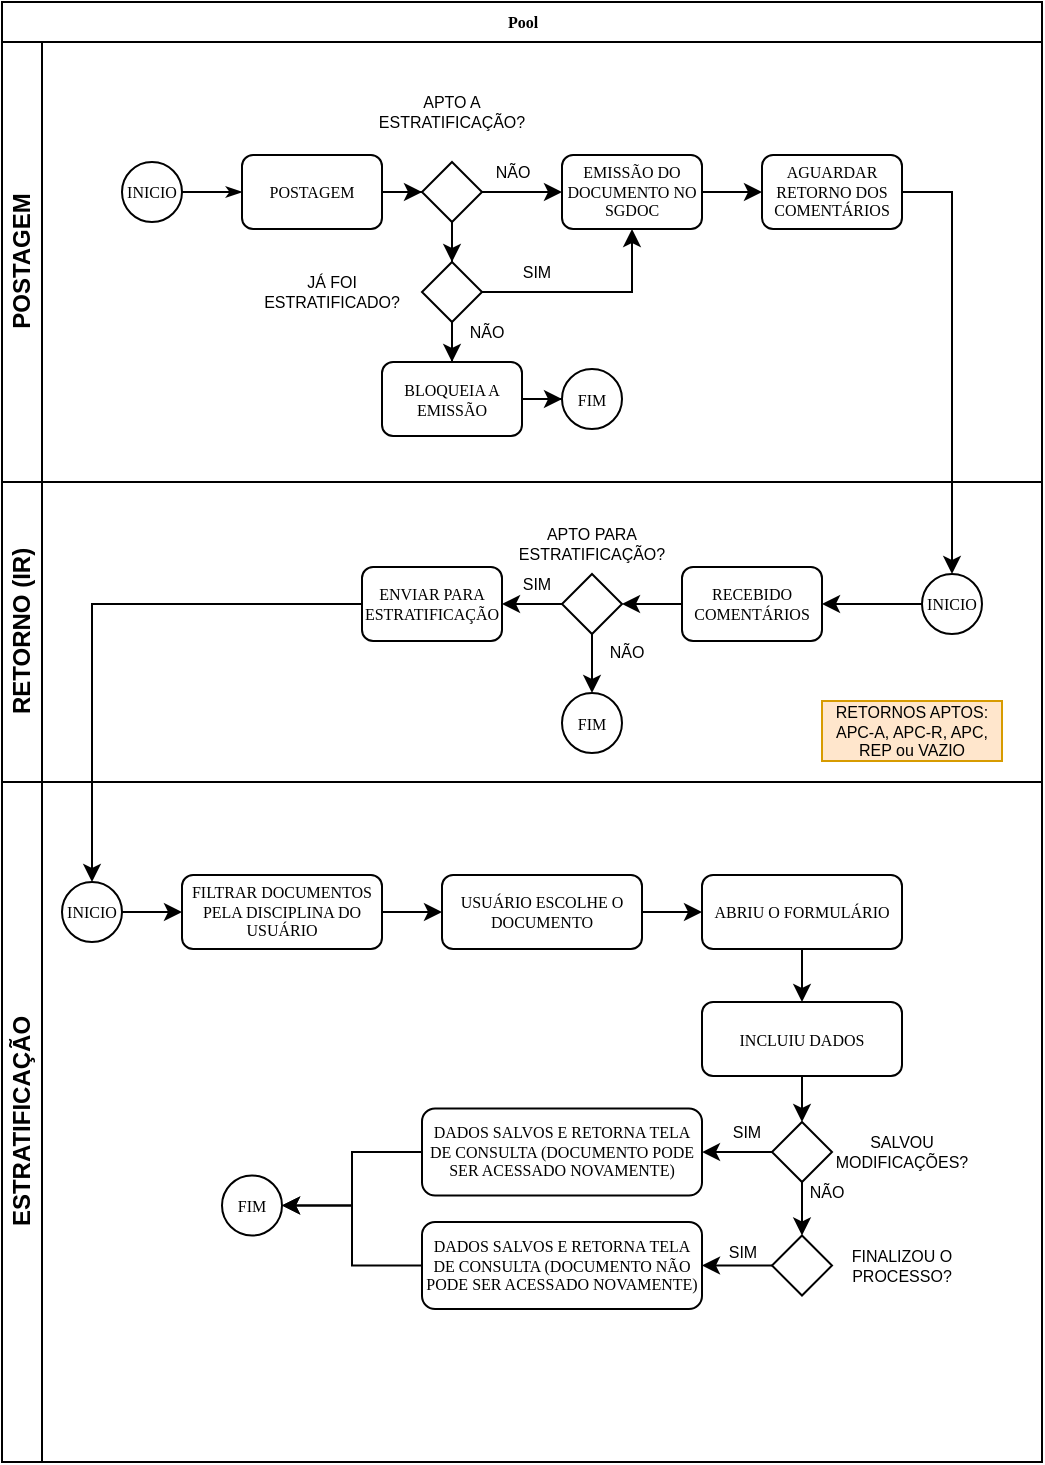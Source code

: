 <mxfile version="16.2.6" type="github">
  <diagram name="Page-1" id="c7488fd3-1785-93aa-aadb-54a6760d102a">
    <mxGraphModel dx="813" dy="403" grid="1" gridSize="10" guides="1" tooltips="1" connect="1" arrows="1" fold="1" page="1" pageScale="1" pageWidth="1100" pageHeight="850" background="none" math="0" shadow="0">
      <root>
        <mxCell id="0" />
        <mxCell id="1" parent="0" />
        <mxCell id="2b4e8129b02d487f-1" value="Pool" style="swimlane;html=1;childLayout=stackLayout;horizontal=1;startSize=20;horizontalStack=0;rounded=0;shadow=0;labelBackgroundColor=none;strokeWidth=1;fontFamily=Verdana;fontSize=8;align=center;" parent="1" vertex="1">
          <mxGeometry x="180" y="70" width="520" height="730" as="geometry" />
        </mxCell>
        <mxCell id="2b4e8129b02d487f-2" value="POSTAGEM" style="swimlane;html=1;startSize=20;horizontal=0;" parent="2b4e8129b02d487f-1" vertex="1">
          <mxGeometry y="20" width="520" height="220" as="geometry" />
        </mxCell>
        <mxCell id="2b4e8129b02d487f-18" style="edgeStyle=orthogonalEdgeStyle;rounded=0;html=1;labelBackgroundColor=none;startArrow=none;startFill=0;startSize=5;endArrow=classicThin;endFill=1;endSize=5;jettySize=auto;orthogonalLoop=1;strokeWidth=1;fontFamily=Verdana;fontSize=8" parent="2b4e8129b02d487f-2" source="2b4e8129b02d487f-5" target="2b4e8129b02d487f-6" edge="1">
          <mxGeometry relative="1" as="geometry" />
        </mxCell>
        <mxCell id="2b4e8129b02d487f-5" value="INICIO" style="ellipse;whiteSpace=wrap;html=1;rounded=0;shadow=0;labelBackgroundColor=none;strokeWidth=1;fontFamily=Verdana;fontSize=8;align=center;" parent="2b4e8129b02d487f-2" vertex="1">
          <mxGeometry x="60" y="60" width="30" height="30" as="geometry" />
        </mxCell>
        <mxCell id="T-Puzlkc1vOkmOLDIKV1-2" value="" style="edgeStyle=orthogonalEdgeStyle;rounded=0;orthogonalLoop=1;jettySize=auto;html=1;" edge="1" parent="2b4e8129b02d487f-2" source="2b4e8129b02d487f-6" target="T-Puzlkc1vOkmOLDIKV1-1">
          <mxGeometry relative="1" as="geometry" />
        </mxCell>
        <mxCell id="2b4e8129b02d487f-6" value="POSTAGEM" style="rounded=1;whiteSpace=wrap;html=1;shadow=0;labelBackgroundColor=none;strokeWidth=1;fontFamily=Verdana;fontSize=8;align=center;" parent="2b4e8129b02d487f-2" vertex="1">
          <mxGeometry x="120" y="56.5" width="70" height="37" as="geometry" />
        </mxCell>
        <mxCell id="T-Puzlkc1vOkmOLDIKV1-10" value="" style="edgeStyle=orthogonalEdgeStyle;rounded=0;orthogonalLoop=1;jettySize=auto;html=1;fontSize=8;entryX=0;entryY=0.5;entryDx=0;entryDy=0;" edge="1" parent="2b4e8129b02d487f-2" source="2b4e8129b02d487f-9">
          <mxGeometry relative="1" as="geometry">
            <mxPoint x="380.0" y="75" as="targetPoint" />
          </mxGeometry>
        </mxCell>
        <mxCell id="2b4e8129b02d487f-9" value="EMISSÃO DO DOCUMENTO NO SGDOC" style="rounded=1;whiteSpace=wrap;html=1;shadow=0;labelBackgroundColor=none;strokeWidth=1;fontFamily=Verdana;fontSize=8;align=center;" parent="2b4e8129b02d487f-2" vertex="1">
          <mxGeometry x="280" y="56.5" width="70" height="37" as="geometry" />
        </mxCell>
        <mxCell id="T-Puzlkc1vOkmOLDIKV1-7" value="" style="edgeStyle=orthogonalEdgeStyle;rounded=0;orthogonalLoop=1;jettySize=auto;html=1;fontSize=8;" edge="1" parent="2b4e8129b02d487f-2" source="T-Puzlkc1vOkmOLDIKV1-1" target="2b4e8129b02d487f-9">
          <mxGeometry relative="1" as="geometry" />
        </mxCell>
        <mxCell id="T-Puzlkc1vOkmOLDIKV1-1" value="" style="strokeWidth=1;html=1;shape=mxgraph.flowchart.decision;whiteSpace=wrap;rounded=1;shadow=0;labelBackgroundColor=none;fontFamily=Verdana;fontSize=8;align=center;" vertex="1" parent="2b4e8129b02d487f-2">
          <mxGeometry x="210" y="60.0" width="30" height="30" as="geometry" />
        </mxCell>
        <mxCell id="T-Puzlkc1vOkmOLDIKV1-3" value="APTO A ESTRATIFICAÇÃO?" style="text;html=1;strokeColor=none;fillColor=none;align=center;verticalAlign=middle;whiteSpace=wrap;rounded=0;fontSize=8;" vertex="1" parent="2b4e8129b02d487f-2">
          <mxGeometry x="195" y="20" width="60" height="30" as="geometry" />
        </mxCell>
        <mxCell id="T-Puzlkc1vOkmOLDIKV1-13" style="edgeStyle=orthogonalEdgeStyle;rounded=0;orthogonalLoop=1;jettySize=auto;html=1;entryX=0.5;entryY=1;entryDx=0;entryDy=0;fontSize=8;" edge="1" parent="2b4e8129b02d487f-2" source="T-Puzlkc1vOkmOLDIKV1-4" target="2b4e8129b02d487f-9">
          <mxGeometry relative="1" as="geometry" />
        </mxCell>
        <mxCell id="T-Puzlkc1vOkmOLDIKV1-16" value="" style="edgeStyle=orthogonalEdgeStyle;rounded=0;orthogonalLoop=1;jettySize=auto;html=1;fontSize=8;" edge="1" parent="2b4e8129b02d487f-2" source="T-Puzlkc1vOkmOLDIKV1-4" target="T-Puzlkc1vOkmOLDIKV1-15">
          <mxGeometry relative="1" as="geometry" />
        </mxCell>
        <mxCell id="T-Puzlkc1vOkmOLDIKV1-4" value="" style="strokeWidth=1;html=1;shape=mxgraph.flowchart.decision;whiteSpace=wrap;rounded=1;shadow=0;labelBackgroundColor=none;fontFamily=Verdana;fontSize=8;align=center;" vertex="1" parent="2b4e8129b02d487f-2">
          <mxGeometry x="210" y="110.0" width="30" height="30" as="geometry" />
        </mxCell>
        <mxCell id="T-Puzlkc1vOkmOLDIKV1-5" value="" style="edgeStyle=orthogonalEdgeStyle;rounded=0;orthogonalLoop=1;jettySize=auto;html=1;fontSize=8;" edge="1" parent="2b4e8129b02d487f-2" source="T-Puzlkc1vOkmOLDIKV1-1" target="T-Puzlkc1vOkmOLDIKV1-4">
          <mxGeometry relative="1" as="geometry" />
        </mxCell>
        <mxCell id="T-Puzlkc1vOkmOLDIKV1-6" value="JÁ FOI ESTRATIFICADO?" style="text;html=1;strokeColor=none;fillColor=none;align=center;verticalAlign=middle;whiteSpace=wrap;rounded=0;fontSize=8;" vertex="1" parent="2b4e8129b02d487f-2">
          <mxGeometry x="135" y="110" width="60" height="30" as="geometry" />
        </mxCell>
        <mxCell id="T-Puzlkc1vOkmOLDIKV1-12" value="NÃO" style="text;html=1;strokeColor=none;fillColor=none;align=center;verticalAlign=middle;whiteSpace=wrap;rounded=0;fontSize=8;" vertex="1" parent="2b4e8129b02d487f-2">
          <mxGeometry x="243" y="60" width="25" height="10" as="geometry" />
        </mxCell>
        <mxCell id="T-Puzlkc1vOkmOLDIKV1-14" value="SIM" style="text;html=1;strokeColor=none;fillColor=none;align=center;verticalAlign=middle;whiteSpace=wrap;rounded=0;fontSize=8;" vertex="1" parent="2b4e8129b02d487f-2">
          <mxGeometry x="255" y="110" width="25" height="10" as="geometry" />
        </mxCell>
        <mxCell id="T-Puzlkc1vOkmOLDIKV1-19" value="" style="edgeStyle=orthogonalEdgeStyle;rounded=0;orthogonalLoop=1;jettySize=auto;html=1;fontSize=8;" edge="1" parent="2b4e8129b02d487f-2" source="T-Puzlkc1vOkmOLDIKV1-15" target="T-Puzlkc1vOkmOLDIKV1-18">
          <mxGeometry relative="1" as="geometry" />
        </mxCell>
        <mxCell id="T-Puzlkc1vOkmOLDIKV1-15" value="BLOQUEIA A EMISSÃO" style="rounded=1;whiteSpace=wrap;html=1;shadow=0;labelBackgroundColor=none;strokeWidth=1;fontFamily=Verdana;fontSize=8;align=center;" vertex="1" parent="2b4e8129b02d487f-2">
          <mxGeometry x="190" y="160.0" width="70" height="37" as="geometry" />
        </mxCell>
        <mxCell id="T-Puzlkc1vOkmOLDIKV1-18" value="FIM" style="ellipse;whiteSpace=wrap;html=1;rounded=0;shadow=0;labelBackgroundColor=none;strokeWidth=1;fontFamily=Verdana;fontSize=8;align=center;" vertex="1" parent="2b4e8129b02d487f-2">
          <mxGeometry x="280" y="163.5" width="30" height="30" as="geometry" />
        </mxCell>
        <mxCell id="T-Puzlkc1vOkmOLDIKV1-20" value="NÃO" style="text;html=1;strokeColor=none;fillColor=none;align=center;verticalAlign=middle;whiteSpace=wrap;rounded=0;fontSize=8;" vertex="1" parent="2b4e8129b02d487f-2">
          <mxGeometry x="230" y="140" width="25" height="10" as="geometry" />
        </mxCell>
        <mxCell id="T-Puzlkc1vOkmOLDIKV1-23" value="AGUARDAR RETORNO DOS COMENTÁRIOS" style="rounded=1;whiteSpace=wrap;html=1;shadow=0;labelBackgroundColor=none;strokeWidth=1;fontFamily=Verdana;fontSize=8;align=center;" vertex="1" parent="2b4e8129b02d487f-2">
          <mxGeometry x="380" y="56.5" width="70" height="37" as="geometry" />
        </mxCell>
        <mxCell id="2b4e8129b02d487f-3" value="RETORNO (IR)" style="swimlane;html=1;startSize=20;horizontal=0;" parent="2b4e8129b02d487f-1" vertex="1">
          <mxGeometry y="240" width="520" height="150" as="geometry" />
        </mxCell>
        <mxCell id="T-Puzlkc1vOkmOLDIKV1-28" value="" style="edgeStyle=orthogonalEdgeStyle;rounded=0;orthogonalLoop=1;jettySize=auto;html=1;fontSize=8;" edge="1" parent="2b4e8129b02d487f-3" source="2b4e8129b02d487f-12" target="2b4e8129b02d487f-13">
          <mxGeometry relative="1" as="geometry" />
        </mxCell>
        <mxCell id="2b4e8129b02d487f-12" value="RECEBIDO COMENTÁRIOS" style="rounded=1;whiteSpace=wrap;html=1;shadow=0;labelBackgroundColor=none;strokeWidth=1;fontFamily=Verdana;fontSize=8;align=center;" parent="2b4e8129b02d487f-3" vertex="1">
          <mxGeometry x="340" y="42.5" width="70" height="37" as="geometry" />
        </mxCell>
        <mxCell id="T-Puzlkc1vOkmOLDIKV1-34" value="" style="edgeStyle=orthogonalEdgeStyle;rounded=0;orthogonalLoop=1;jettySize=auto;html=1;fontSize=8;" edge="1" parent="2b4e8129b02d487f-3" source="2b4e8129b02d487f-13" target="T-Puzlkc1vOkmOLDIKV1-33">
          <mxGeometry relative="1" as="geometry" />
        </mxCell>
        <mxCell id="T-Puzlkc1vOkmOLDIKV1-37" value="" style="edgeStyle=orthogonalEdgeStyle;rounded=0;orthogonalLoop=1;jettySize=auto;html=1;fontSize=8;" edge="1" parent="2b4e8129b02d487f-3" source="2b4e8129b02d487f-13">
          <mxGeometry relative="1" as="geometry">
            <mxPoint x="295" y="105.5" as="targetPoint" />
          </mxGeometry>
        </mxCell>
        <mxCell id="2b4e8129b02d487f-13" value="" style="strokeWidth=1;html=1;shape=mxgraph.flowchart.decision;whiteSpace=wrap;rounded=1;shadow=0;labelBackgroundColor=none;fontFamily=Verdana;fontSize=8;align=center;" parent="2b4e8129b02d487f-3" vertex="1">
          <mxGeometry x="280" y="46.0" width="30" height="30" as="geometry" />
        </mxCell>
        <mxCell id="T-Puzlkc1vOkmOLDIKV1-27" value="" style="edgeStyle=orthogonalEdgeStyle;rounded=0;orthogonalLoop=1;jettySize=auto;html=1;fontSize=8;" edge="1" parent="2b4e8129b02d487f-3" source="T-Puzlkc1vOkmOLDIKV1-25" target="2b4e8129b02d487f-12">
          <mxGeometry relative="1" as="geometry" />
        </mxCell>
        <mxCell id="T-Puzlkc1vOkmOLDIKV1-25" value="INICIO" style="ellipse;whiteSpace=wrap;html=1;rounded=0;shadow=0;labelBackgroundColor=none;strokeWidth=1;fontFamily=Verdana;fontSize=8;align=center;" vertex="1" parent="2b4e8129b02d487f-3">
          <mxGeometry x="460" y="46" width="30" height="30" as="geometry" />
        </mxCell>
        <mxCell id="T-Puzlkc1vOkmOLDIKV1-29" value="APTO PARA ESTRATIFICAÇÃO?" style="text;html=1;strokeColor=none;fillColor=none;align=center;verticalAlign=middle;whiteSpace=wrap;rounded=0;fontSize=8;" vertex="1" parent="2b4e8129b02d487f-3">
          <mxGeometry x="265" y="16" width="60" height="30" as="geometry" />
        </mxCell>
        <mxCell id="T-Puzlkc1vOkmOLDIKV1-30" value="RETORNOS APTOS: APC-A, APC-R, APC, REP ou VAZIO" style="text;html=1;strokeColor=#d79b00;fillColor=#ffe6cc;align=center;verticalAlign=middle;whiteSpace=wrap;rounded=0;fontSize=8;" vertex="1" parent="2b4e8129b02d487f-3">
          <mxGeometry x="410" y="109.5" width="90" height="30" as="geometry" />
        </mxCell>
        <mxCell id="T-Puzlkc1vOkmOLDIKV1-33" value="ENVIAR PARA ESTRATIFICAÇÃO" style="rounded=1;whiteSpace=wrap;html=1;shadow=0;labelBackgroundColor=none;strokeWidth=1;fontFamily=Verdana;fontSize=8;align=center;" vertex="1" parent="2b4e8129b02d487f-3">
          <mxGeometry x="180" y="42.5" width="70" height="37" as="geometry" />
        </mxCell>
        <mxCell id="T-Puzlkc1vOkmOLDIKV1-35" value="SIM" style="text;html=1;strokeColor=none;fillColor=none;align=center;verticalAlign=middle;whiteSpace=wrap;rounded=0;fontSize=8;" vertex="1" parent="2b4e8129b02d487f-3">
          <mxGeometry x="255" y="46" width="25" height="10" as="geometry" />
        </mxCell>
        <mxCell id="T-Puzlkc1vOkmOLDIKV1-38" value="FIM" style="ellipse;whiteSpace=wrap;html=1;rounded=0;shadow=0;labelBackgroundColor=none;strokeWidth=1;fontFamily=Verdana;fontSize=8;align=center;" vertex="1" parent="2b4e8129b02d487f-3">
          <mxGeometry x="280" y="105.5" width="30" height="30" as="geometry" />
        </mxCell>
        <mxCell id="T-Puzlkc1vOkmOLDIKV1-39" value="NÃO" style="text;html=1;strokeColor=none;fillColor=none;align=center;verticalAlign=middle;whiteSpace=wrap;rounded=0;fontSize=8;" vertex="1" parent="2b4e8129b02d487f-3">
          <mxGeometry x="300" y="79.5" width="25" height="10" as="geometry" />
        </mxCell>
        <mxCell id="T-Puzlkc1vOkmOLDIKV1-26" style="edgeStyle=orthogonalEdgeStyle;rounded=0;orthogonalLoop=1;jettySize=auto;html=1;entryX=0.5;entryY=0;entryDx=0;entryDy=0;fontSize=8;" edge="1" parent="2b4e8129b02d487f-1" source="T-Puzlkc1vOkmOLDIKV1-23" target="T-Puzlkc1vOkmOLDIKV1-25">
          <mxGeometry relative="1" as="geometry" />
        </mxCell>
        <mxCell id="T-Puzlkc1vOkmOLDIKV1-41" style="edgeStyle=orthogonalEdgeStyle;rounded=0;orthogonalLoop=1;jettySize=auto;html=1;entryX=0.5;entryY=0;entryDx=0;entryDy=0;fontSize=8;" edge="1" parent="2b4e8129b02d487f-1" source="T-Puzlkc1vOkmOLDIKV1-33" target="T-Puzlkc1vOkmOLDIKV1-40">
          <mxGeometry relative="1" as="geometry" />
        </mxCell>
        <mxCell id="2b4e8129b02d487f-4" value="ESTRATIFICAÇÃO" style="swimlane;html=1;startSize=20;horizontal=0;" parent="2b4e8129b02d487f-1" vertex="1">
          <mxGeometry y="390" width="520" height="340" as="geometry" />
        </mxCell>
        <mxCell id="T-Puzlkc1vOkmOLDIKV1-43" value="" style="edgeStyle=orthogonalEdgeStyle;rounded=0;orthogonalLoop=1;jettySize=auto;html=1;fontSize=8;" edge="1" parent="2b4e8129b02d487f-4" source="T-Puzlkc1vOkmOLDIKV1-40" target="T-Puzlkc1vOkmOLDIKV1-42">
          <mxGeometry relative="1" as="geometry" />
        </mxCell>
        <mxCell id="T-Puzlkc1vOkmOLDIKV1-40" value="INICIO" style="ellipse;whiteSpace=wrap;html=1;rounded=0;shadow=0;labelBackgroundColor=none;strokeWidth=1;fontFamily=Verdana;fontSize=8;align=center;" vertex="1" parent="2b4e8129b02d487f-4">
          <mxGeometry x="30" y="50" width="30" height="30" as="geometry" />
        </mxCell>
        <mxCell id="T-Puzlkc1vOkmOLDIKV1-45" value="" style="edgeStyle=orthogonalEdgeStyle;rounded=0;orthogonalLoop=1;jettySize=auto;html=1;fontSize=8;" edge="1" parent="2b4e8129b02d487f-4" source="T-Puzlkc1vOkmOLDIKV1-42" target="T-Puzlkc1vOkmOLDIKV1-44">
          <mxGeometry relative="1" as="geometry" />
        </mxCell>
        <mxCell id="T-Puzlkc1vOkmOLDIKV1-42" value="FILTRAR DOCUMENTOS PELA DISCIPLINA DO USUÁRIO" style="rounded=1;whiteSpace=wrap;html=1;shadow=0;labelBackgroundColor=none;strokeWidth=1;fontFamily=Verdana;fontSize=8;align=center;" vertex="1" parent="2b4e8129b02d487f-4">
          <mxGeometry x="90" y="46.5" width="100" height="37" as="geometry" />
        </mxCell>
        <mxCell id="T-Puzlkc1vOkmOLDIKV1-47" value="" style="edgeStyle=orthogonalEdgeStyle;rounded=0;orthogonalLoop=1;jettySize=auto;html=1;fontSize=8;" edge="1" parent="2b4e8129b02d487f-4" source="T-Puzlkc1vOkmOLDIKV1-44" target="T-Puzlkc1vOkmOLDIKV1-46">
          <mxGeometry relative="1" as="geometry" />
        </mxCell>
        <mxCell id="T-Puzlkc1vOkmOLDIKV1-44" value="USUÁRIO ESCOLHE O DOCUMENTO" style="rounded=1;whiteSpace=wrap;html=1;shadow=0;labelBackgroundColor=none;strokeWidth=1;fontFamily=Verdana;fontSize=8;align=center;" vertex="1" parent="2b4e8129b02d487f-4">
          <mxGeometry x="220" y="46.5" width="100" height="37" as="geometry" />
        </mxCell>
        <mxCell id="T-Puzlkc1vOkmOLDIKV1-49" value="" style="edgeStyle=orthogonalEdgeStyle;rounded=0;orthogonalLoop=1;jettySize=auto;html=1;fontSize=8;" edge="1" parent="2b4e8129b02d487f-4" source="T-Puzlkc1vOkmOLDIKV1-46" target="T-Puzlkc1vOkmOLDIKV1-48">
          <mxGeometry relative="1" as="geometry" />
        </mxCell>
        <mxCell id="T-Puzlkc1vOkmOLDIKV1-46" value="ABRIU O FORMULÁRIO" style="rounded=1;whiteSpace=wrap;html=1;shadow=0;labelBackgroundColor=none;strokeWidth=1;fontFamily=Verdana;fontSize=8;align=center;" vertex="1" parent="2b4e8129b02d487f-4">
          <mxGeometry x="350" y="46.5" width="100" height="37" as="geometry" />
        </mxCell>
        <mxCell id="T-Puzlkc1vOkmOLDIKV1-51" value="" style="edgeStyle=orthogonalEdgeStyle;rounded=0;orthogonalLoop=1;jettySize=auto;html=1;fontSize=8;" edge="1" parent="2b4e8129b02d487f-4" source="T-Puzlkc1vOkmOLDIKV1-48" target="T-Puzlkc1vOkmOLDIKV1-50">
          <mxGeometry relative="1" as="geometry" />
        </mxCell>
        <mxCell id="T-Puzlkc1vOkmOLDIKV1-48" value="INCLUIU DADOS" style="rounded=1;whiteSpace=wrap;html=1;shadow=0;labelBackgroundColor=none;strokeWidth=1;fontFamily=Verdana;fontSize=8;align=center;" vertex="1" parent="2b4e8129b02d487f-4">
          <mxGeometry x="350" y="110" width="100" height="37" as="geometry" />
        </mxCell>
        <mxCell id="T-Puzlkc1vOkmOLDIKV1-54" value="" style="edgeStyle=orthogonalEdgeStyle;rounded=0;orthogonalLoop=1;jettySize=auto;html=1;fontSize=8;" edge="1" parent="2b4e8129b02d487f-4" source="T-Puzlkc1vOkmOLDIKV1-50" target="T-Puzlkc1vOkmOLDIKV1-53">
          <mxGeometry relative="1" as="geometry" />
        </mxCell>
        <mxCell id="T-Puzlkc1vOkmOLDIKV1-50" value="" style="strokeWidth=1;html=1;shape=mxgraph.flowchart.decision;whiteSpace=wrap;rounded=1;shadow=0;labelBackgroundColor=none;fontFamily=Verdana;fontSize=8;align=center;" vertex="1" parent="2b4e8129b02d487f-4">
          <mxGeometry x="385" y="170.0" width="30" height="30" as="geometry" />
        </mxCell>
        <mxCell id="T-Puzlkc1vOkmOLDIKV1-52" value="SALVOU MODIFICAÇÕES?" style="text;html=1;strokeColor=none;fillColor=none;align=center;verticalAlign=middle;whiteSpace=wrap;rounded=0;fontSize=8;" vertex="1" parent="2b4e8129b02d487f-4">
          <mxGeometry x="420" y="170" width="60" height="30" as="geometry" />
        </mxCell>
        <mxCell id="T-Puzlkc1vOkmOLDIKV1-65" style="edgeStyle=orthogonalEdgeStyle;rounded=0;orthogonalLoop=1;jettySize=auto;html=1;exitX=0;exitY=0.5;exitDx=0;exitDy=0;entryX=1;entryY=0.5;entryDx=0;entryDy=0;fontSize=8;" edge="1" parent="2b4e8129b02d487f-4" source="T-Puzlkc1vOkmOLDIKV1-53" target="T-Puzlkc1vOkmOLDIKV1-64">
          <mxGeometry relative="1" as="geometry" />
        </mxCell>
        <mxCell id="T-Puzlkc1vOkmOLDIKV1-53" value="DADOS SALVOS E RETORNA TELA DE CONSULTA (DOCUMENTO PODE SER ACESSADO NOVAMENTE)" style="rounded=1;whiteSpace=wrap;html=1;shadow=0;labelBackgroundColor=none;strokeWidth=1;fontFamily=Verdana;fontSize=8;align=center;" vertex="1" parent="2b4e8129b02d487f-4">
          <mxGeometry x="210" y="163.25" width="140" height="43.5" as="geometry" />
        </mxCell>
        <mxCell id="T-Puzlkc1vOkmOLDIKV1-61" value="" style="edgeStyle=orthogonalEdgeStyle;rounded=0;orthogonalLoop=1;jettySize=auto;html=1;fontSize=8;entryX=1;entryY=0.5;entryDx=0;entryDy=0;" edge="1" parent="2b4e8129b02d487f-4" source="T-Puzlkc1vOkmOLDIKV1-55" target="T-Puzlkc1vOkmOLDIKV1-62">
          <mxGeometry relative="1" as="geometry">
            <mxPoint x="350" y="238.257" as="targetPoint" />
          </mxGeometry>
        </mxCell>
        <mxCell id="T-Puzlkc1vOkmOLDIKV1-55" value="" style="strokeWidth=1;html=1;shape=mxgraph.flowchart.decision;whiteSpace=wrap;rounded=1;shadow=0;labelBackgroundColor=none;fontFamily=Verdana;fontSize=8;align=center;" vertex="1" parent="2b4e8129b02d487f-4">
          <mxGeometry x="385" y="226.75" width="30" height="30" as="geometry" />
        </mxCell>
        <mxCell id="T-Puzlkc1vOkmOLDIKV1-56" value="" style="edgeStyle=orthogonalEdgeStyle;rounded=0;orthogonalLoop=1;jettySize=auto;html=1;fontSize=8;" edge="1" parent="2b4e8129b02d487f-4" source="T-Puzlkc1vOkmOLDIKV1-50" target="T-Puzlkc1vOkmOLDIKV1-55">
          <mxGeometry relative="1" as="geometry" />
        </mxCell>
        <mxCell id="T-Puzlkc1vOkmOLDIKV1-57" value="NÃO" style="text;html=1;strokeColor=none;fillColor=none;align=center;verticalAlign=middle;whiteSpace=wrap;rounded=0;fontSize=8;" vertex="1" parent="2b4e8129b02d487f-4">
          <mxGeometry x="400" y="200" width="25" height="10" as="geometry" />
        </mxCell>
        <mxCell id="T-Puzlkc1vOkmOLDIKV1-58" value="SIM" style="text;html=1;strokeColor=none;fillColor=none;align=center;verticalAlign=middle;whiteSpace=wrap;rounded=0;fontSize=8;" vertex="1" parent="2b4e8129b02d487f-4">
          <mxGeometry x="360" y="170" width="25" height="10" as="geometry" />
        </mxCell>
        <mxCell id="T-Puzlkc1vOkmOLDIKV1-59" value="FINALIZOU O PROCESSO?" style="text;html=1;strokeColor=none;fillColor=none;align=center;verticalAlign=middle;whiteSpace=wrap;rounded=0;fontSize=8;" vertex="1" parent="2b4e8129b02d487f-4">
          <mxGeometry x="420" y="226.75" width="60" height="30" as="geometry" />
        </mxCell>
        <mxCell id="T-Puzlkc1vOkmOLDIKV1-66" style="edgeStyle=orthogonalEdgeStyle;rounded=0;orthogonalLoop=1;jettySize=auto;html=1;entryX=1;entryY=0.5;entryDx=0;entryDy=0;fontSize=8;" edge="1" parent="2b4e8129b02d487f-4" source="T-Puzlkc1vOkmOLDIKV1-62" target="T-Puzlkc1vOkmOLDIKV1-64">
          <mxGeometry relative="1" as="geometry" />
        </mxCell>
        <mxCell id="T-Puzlkc1vOkmOLDIKV1-62" value="DADOS SALVOS E RETORNA TELA DE CONSULTA (DOCUMENTO NÃO PODE SER ACESSADO NOVAMENTE)" style="rounded=1;whiteSpace=wrap;html=1;shadow=0;labelBackgroundColor=none;strokeWidth=1;fontFamily=Verdana;fontSize=8;align=center;" vertex="1" parent="2b4e8129b02d487f-4">
          <mxGeometry x="210" y="220" width="140" height="43.5" as="geometry" />
        </mxCell>
        <mxCell id="T-Puzlkc1vOkmOLDIKV1-63" value="SIM" style="text;html=1;strokeColor=none;fillColor=none;align=center;verticalAlign=middle;whiteSpace=wrap;rounded=0;fontSize=8;" vertex="1" parent="2b4e8129b02d487f-4">
          <mxGeometry x="358" y="230" width="25" height="10" as="geometry" />
        </mxCell>
        <mxCell id="T-Puzlkc1vOkmOLDIKV1-64" value="FIM" style="ellipse;whiteSpace=wrap;html=1;rounded=0;shadow=0;labelBackgroundColor=none;strokeWidth=1;fontFamily=Verdana;fontSize=8;align=center;" vertex="1" parent="2b4e8129b02d487f-4">
          <mxGeometry x="110" y="196.75" width="30" height="30" as="geometry" />
        </mxCell>
      </root>
    </mxGraphModel>
  </diagram>
</mxfile>
